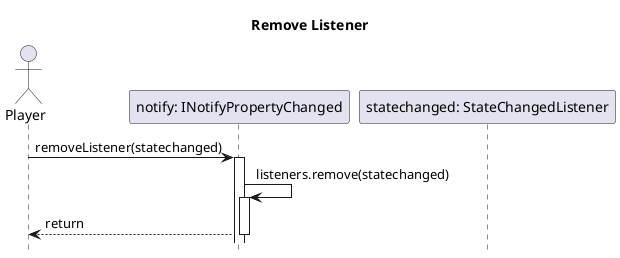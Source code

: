 @startuml
hide footbox
title Remove Listener

actor Player as player
participant "notify: INotifyPropertyChanged" as notify
participant "statechanged: StateChangedListener" as statechanged

player -> notify++: removeListener(statechanged)
notify -> notify++: listeners.remove(statechanged)
notify --> player--: return

@enduml